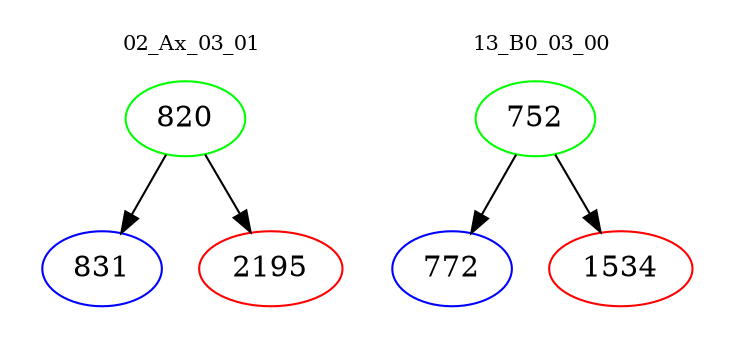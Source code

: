 digraph{
subgraph cluster_0 {
color = white
label = "02_Ax_03_01";
fontsize=10;
T0_820 [label="820", color="green"]
T0_820 -> T0_831 [color="black"]
T0_831 [label="831", color="blue"]
T0_820 -> T0_2195 [color="black"]
T0_2195 [label="2195", color="red"]
}
subgraph cluster_1 {
color = white
label = "13_B0_03_00";
fontsize=10;
T1_752 [label="752", color="green"]
T1_752 -> T1_772 [color="black"]
T1_772 [label="772", color="blue"]
T1_752 -> T1_1534 [color="black"]
T1_1534 [label="1534", color="red"]
}
}

